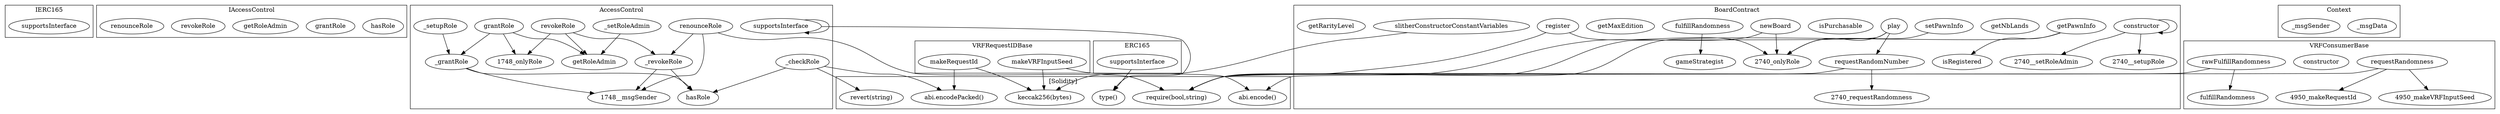 strict digraph {
subgraph cluster_6180_IERC165 {
label = "IERC165"
"6180_supportsInterface" [label="supportsInterface"]
}subgraph cluster_4580_IAccessControl {
label = "IAccessControl"
"4580_hasRole" [label="hasRole"]
"4580_grantRole" [label="grantRole"]
"4580_getRoleAdmin" [label="getRoleAdmin"]
"4580_revokeRole" [label="revokeRole"]
"4580_renounceRole" [label="renounceRole"]
}subgraph cluster_1748_AccessControl {
label = "AccessControl"
"1748_grantRole" [label="grantRole"]
"1748__grantRole" [label="_grantRole"]
"1748_renounceRole" [label="renounceRole"]
"1748_getRoleAdmin" [label="getRoleAdmin"]
"1748_hasRole" [label="hasRole"]
"1748_revokeRole" [label="revokeRole"]
"1748__revokeRole" [label="_revokeRole"]
"1748_supportsInterface" [label="supportsInterface"]
"1748__setRoleAdmin" [label="_setRoleAdmin"]
"1748__setupRole" [label="_setupRole"]
"1748__checkRole" [label="_checkRole"]
"1748__grantRole" -> "1748_hasRole"
"1748_supportsInterface" -> "1748_supportsInterface"
"1748_revokeRole" -> "1748__revokeRole"
"1748_renounceRole" -> "1748__msgSender"
"1748_renounceRole" -> "1748__revokeRole"
"1748_grantRole" -> "1748__grantRole"
"1748__setupRole" -> "1748__grantRole"
"1748__grantRole" -> "1748__msgSender"
"1748__revokeRole" -> "1748_hasRole"
"1748_revokeRole" -> "1748_getRoleAdmin"
"1748__setRoleAdmin" -> "1748_getRoleAdmin"
"1748__revokeRole" -> "1748__msgSender"
"1748_revokeRole" -> "1748_onlyRole"
"1748_grantRole" -> "1748_onlyRole"
"1748_grantRole" -> "1748_getRoleAdmin"
"1748__checkRole" -> "1748_hasRole"
}subgraph cluster_2740_BoardContract {
label = "BoardContract"
"2740_setPawnInfo" [label="setPawnInfo"]
"2740_getPawnInfo" [label="getPawnInfo"]
"2740_getNbLands" [label="getNbLands"]
"2740_requestRandomNumber" [label="requestRandomNumber"]
"2740_constructor" [label="constructor"]
"2740_register" [label="register"]
"2740_isRegistered" [label="isRegistered"]
"2740_isPurchasable" [label="isPurchasable"]
"2740_slitherConstructorConstantVariables" [label="slitherConstructorConstantVariables"]
"2740_gameStrategist" [label="gameStrategist"]
"2740_newBoard" [label="newBoard"]
"2740_getMaxEdition" [label="getMaxEdition"]
"2740_play" [label="play"]
"2740_fulfillRandomness" [label="fulfillRandomness"]
"2740_getRarityLevel" [label="getRarityLevel"]
"2740_constructor" -> "2740__setRoleAdmin"
"2740_requestRandomNumber" -> "2740_requestRandomness"
"2740_getPawnInfo" -> "2740_isRegistered"
"2740_constructor" -> "2740_constructor"
"2740_newBoard" -> "2740_onlyRole"
"2740_play" -> "2740_requestRandomNumber"
"2740_fulfillRandomness" -> "2740_gameStrategist"
"2740_register" -> "2740_onlyRole"
"2740_constructor" -> "2740__setupRole"
"2740_setPawnInfo" -> "2740_onlyRole"
"2740_play" -> "2740_onlyRole"
}subgraph cluster_6230_VRFRequestIDBase {
label = "VRFRequestIDBase"
"6230_makeVRFInputSeed" [label="makeVRFInputSeed"]
"6230_makeRequestId" [label="makeRequestId"]
}subgraph cluster_4950_VRFConsumerBase {
label = "VRFConsumerBase"
"4950_fulfillRandomness" [label="fulfillRandomness"]
"4950_requestRandomness" [label="requestRandomness"]
"4950_constructor" [label="constructor"]
"4950_rawFulfillRandomness" [label="rawFulfillRandomness"]
"4950_requestRandomness" -> "4950_makeRequestId"
"4950_rawFulfillRandomness" -> "4950_fulfillRandomness"
"4950_requestRandomness" -> "4950_makeVRFInputSeed"
}subgraph cluster_4602_Context {
label = "Context"
"4602__msgData" [label="_msgData"]
"4602__msgSender" [label="_msgSender"]
}subgraph cluster_4829_ERC165 {
label = "ERC165"
"4829_supportsInterface" [label="supportsInterface"]
}subgraph cluster_solidity {
label = "[Solidity]"
"revert(string)" 
"abi.encodePacked()" 
"type()" 
"require(bool,string)" 
"abi.encode()" 
"keccak256(bytes)" 
"1748_supportsInterface" -> "type()"
"2740_register" -> "require(bool,string)"
"6230_makeVRFInputSeed" -> "abi.encode()"
"4829_supportsInterface" -> "type()"
"2740_slitherConstructorConstantVariables" -> "keccak256(bytes)"
"6230_makeRequestId" -> "abi.encodePacked()"
"6230_makeVRFInputSeed" -> "keccak256(bytes)"
"2740_getPawnInfo" -> "require(bool,string)"
"6230_makeRequestId" -> "keccak256(bytes)"
"1748__checkRole" -> "abi.encodePacked()"
"2740_requestRandomNumber" -> "require(bool,string)"
"2740_newBoard" -> "require(bool,string)"
"4950_requestRandomness" -> "abi.encode()"
"1748__checkRole" -> "revert(string)"
"4950_rawFulfillRandomness" -> "require(bool,string)"
"1748_renounceRole" -> "require(bool,string)"
"2740_play" -> "require(bool,string)"
}
}